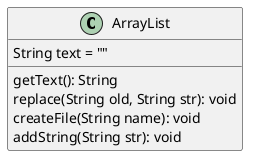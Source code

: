 @startuml
'https://plantuml.com/class-diagram

class ArrayList
{
    String text = ""
    getText(): String
    replace(String old, String str): void
    createFile(String name): void
    addString(String str): void
}

@enduml